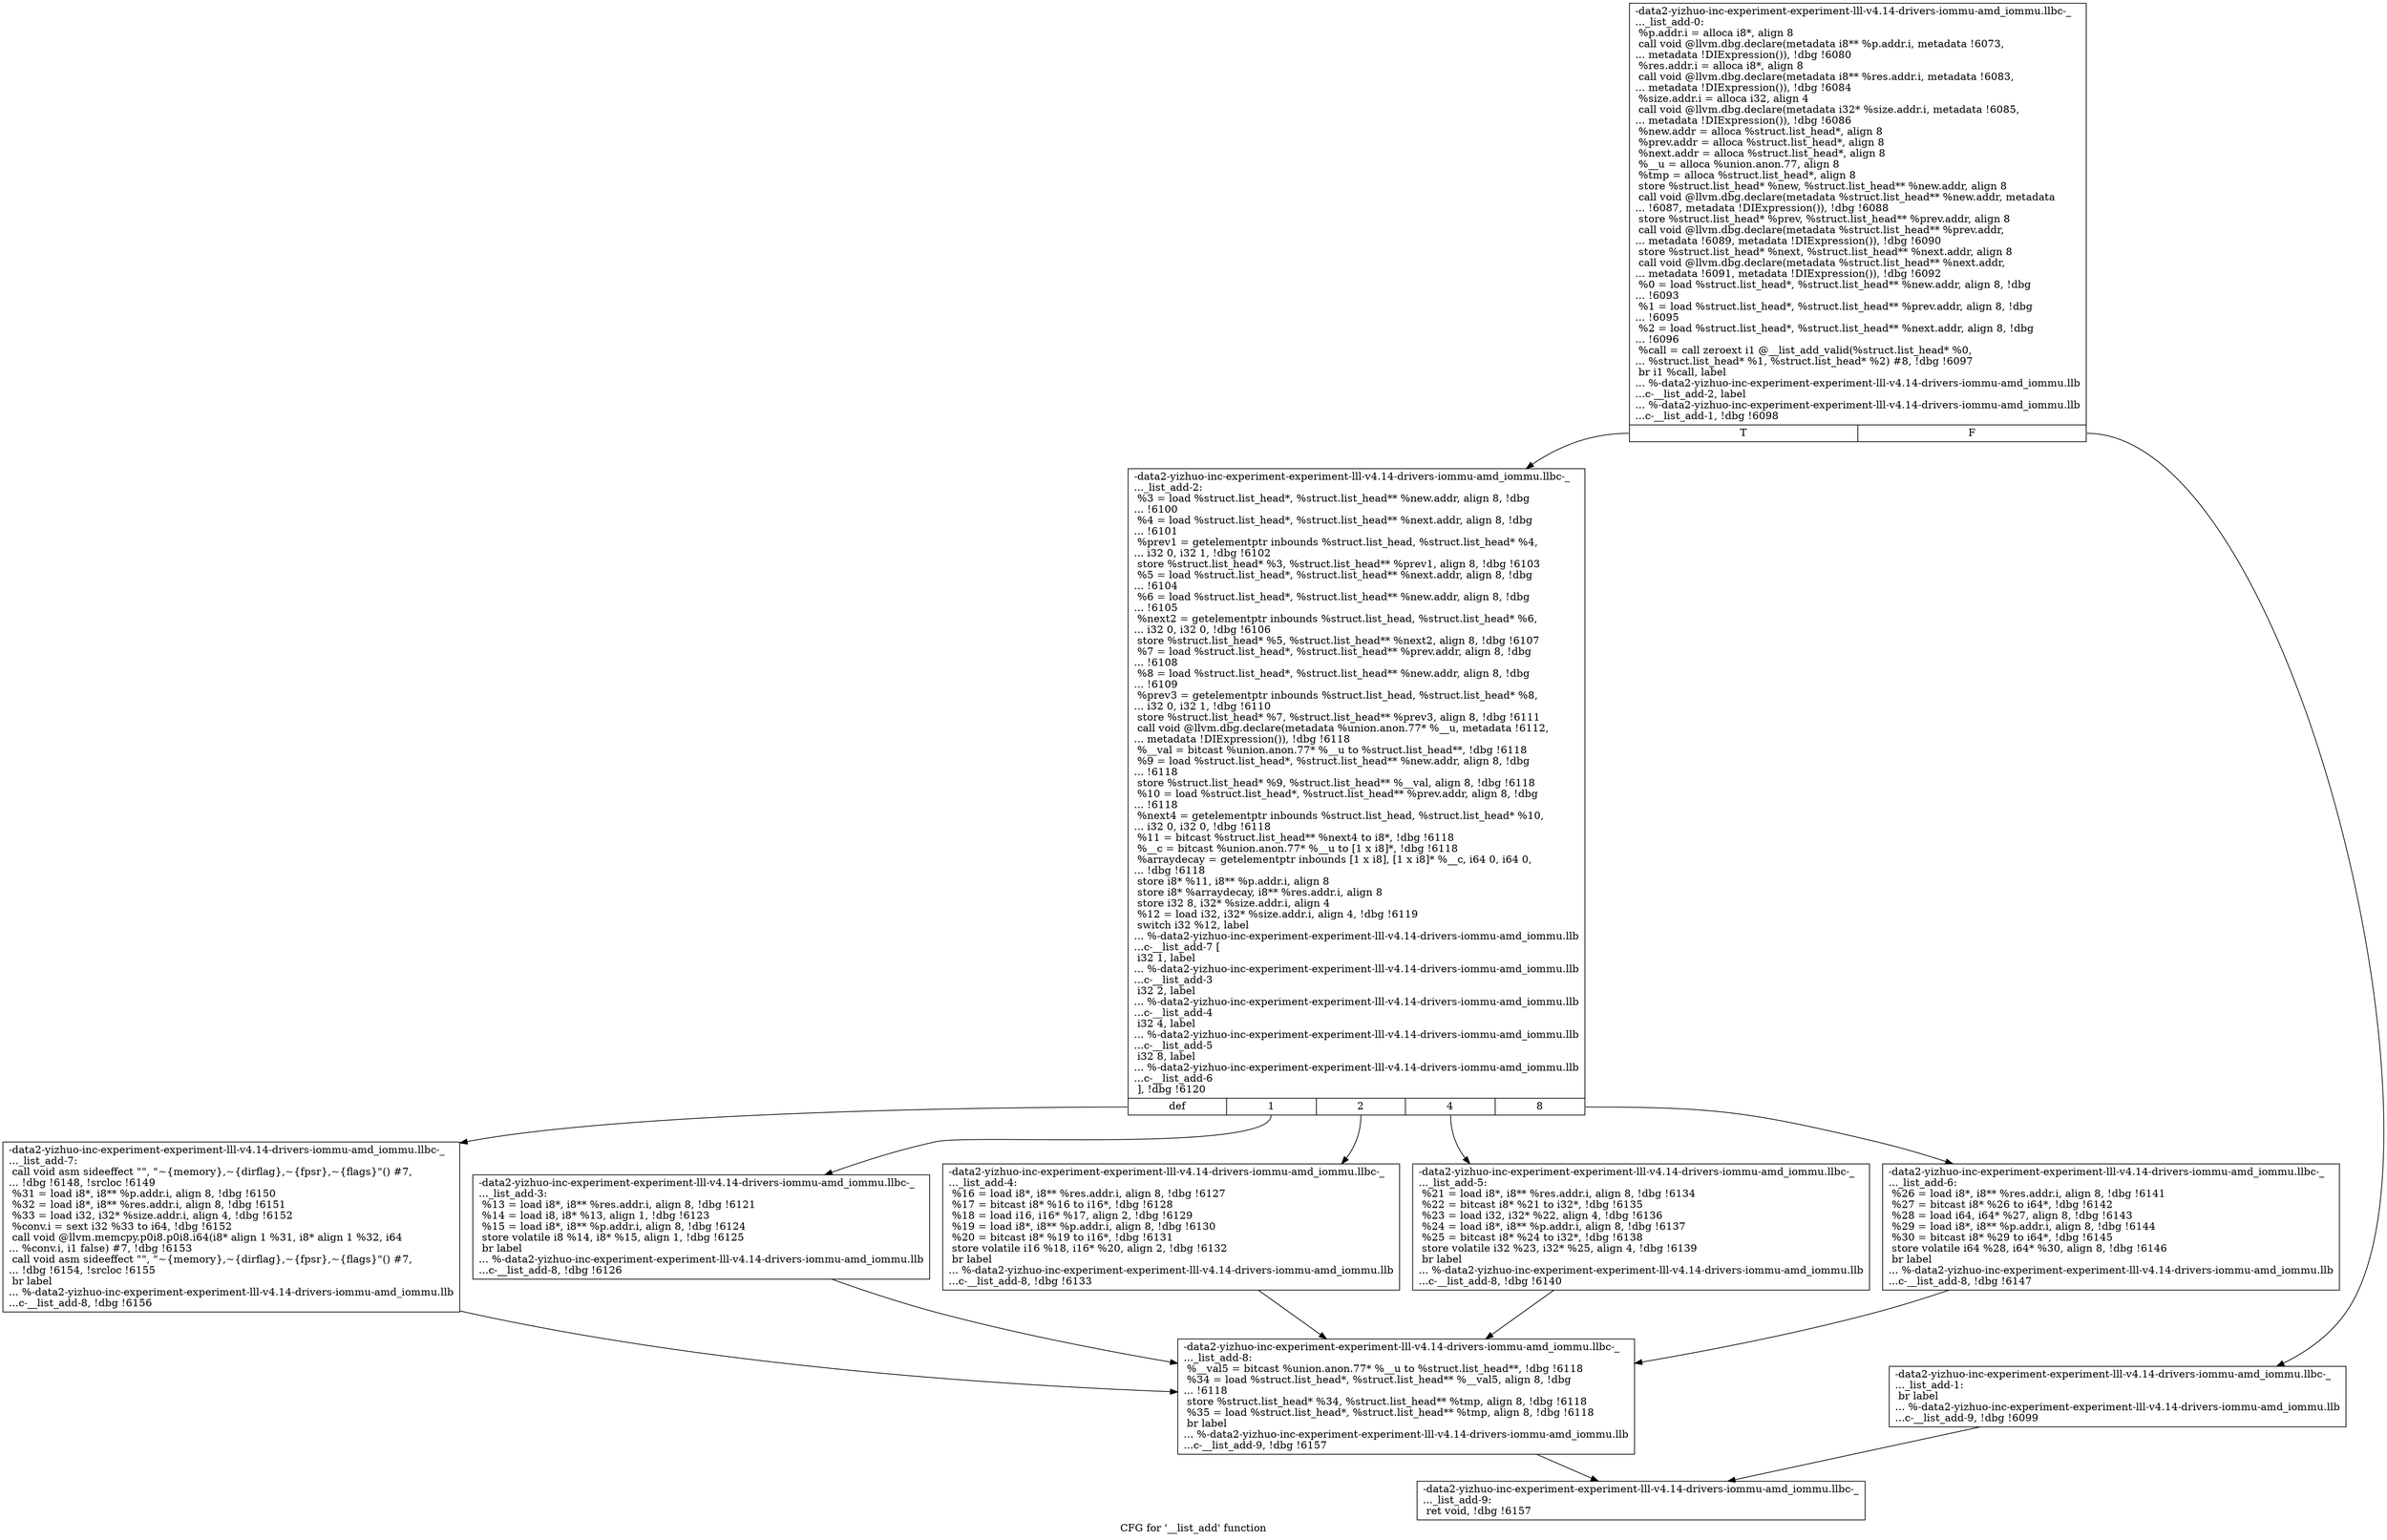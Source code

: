 digraph "CFG for '__list_add' function" {
	label="CFG for '__list_add' function";

	Node0x561b9477cc50 [shape=record,label="{-data2-yizhuo-inc-experiment-experiment-lll-v4.14-drivers-iommu-amd_iommu.llbc-_\l..._list_add-0:\l  %p.addr.i = alloca i8*, align 8\l  call void @llvm.dbg.declare(metadata i8** %p.addr.i, metadata !6073,\l... metadata !DIExpression()), !dbg !6080\l  %res.addr.i = alloca i8*, align 8\l  call void @llvm.dbg.declare(metadata i8** %res.addr.i, metadata !6083,\l... metadata !DIExpression()), !dbg !6084\l  %size.addr.i = alloca i32, align 4\l  call void @llvm.dbg.declare(metadata i32* %size.addr.i, metadata !6085,\l... metadata !DIExpression()), !dbg !6086\l  %new.addr = alloca %struct.list_head*, align 8\l  %prev.addr = alloca %struct.list_head*, align 8\l  %next.addr = alloca %struct.list_head*, align 8\l  %__u = alloca %union.anon.77, align 8\l  %tmp = alloca %struct.list_head*, align 8\l  store %struct.list_head* %new, %struct.list_head** %new.addr, align 8\l  call void @llvm.dbg.declare(metadata %struct.list_head** %new.addr, metadata\l... !6087, metadata !DIExpression()), !dbg !6088\l  store %struct.list_head* %prev, %struct.list_head** %prev.addr, align 8\l  call void @llvm.dbg.declare(metadata %struct.list_head** %prev.addr,\l... metadata !6089, metadata !DIExpression()), !dbg !6090\l  store %struct.list_head* %next, %struct.list_head** %next.addr, align 8\l  call void @llvm.dbg.declare(metadata %struct.list_head** %next.addr,\l... metadata !6091, metadata !DIExpression()), !dbg !6092\l  %0 = load %struct.list_head*, %struct.list_head** %new.addr, align 8, !dbg\l... !6093\l  %1 = load %struct.list_head*, %struct.list_head** %prev.addr, align 8, !dbg\l... !6095\l  %2 = load %struct.list_head*, %struct.list_head** %next.addr, align 8, !dbg\l... !6096\l  %call = call zeroext i1 @__list_add_valid(%struct.list_head* %0,\l... %struct.list_head* %1, %struct.list_head* %2) #8, !dbg !6097\l  br i1 %call, label\l... %-data2-yizhuo-inc-experiment-experiment-lll-v4.14-drivers-iommu-amd_iommu.llb\l...c-__list_add-2, label\l... %-data2-yizhuo-inc-experiment-experiment-lll-v4.14-drivers-iommu-amd_iommu.llb\l...c-__list_add-1, !dbg !6098\l|{<s0>T|<s1>F}}"];
	Node0x561b9477cc50:s0 -> Node0x561b9477da60;
	Node0x561b9477cc50:s1 -> Node0x561b9477da10;
	Node0x561b9477da10 [shape=record,label="{-data2-yizhuo-inc-experiment-experiment-lll-v4.14-drivers-iommu-amd_iommu.llbc-_\l..._list_add-1: \l  br label\l... %-data2-yizhuo-inc-experiment-experiment-lll-v4.14-drivers-iommu-amd_iommu.llb\l...c-__list_add-9, !dbg !6099\l}"];
	Node0x561b9477da10 -> Node0x561b9477dc90;
	Node0x561b9477da60 [shape=record,label="{-data2-yizhuo-inc-experiment-experiment-lll-v4.14-drivers-iommu-amd_iommu.llbc-_\l..._list_add-2: \l  %3 = load %struct.list_head*, %struct.list_head** %new.addr, align 8, !dbg\l... !6100\l  %4 = load %struct.list_head*, %struct.list_head** %next.addr, align 8, !dbg\l... !6101\l  %prev1 = getelementptr inbounds %struct.list_head, %struct.list_head* %4,\l... i32 0, i32 1, !dbg !6102\l  store %struct.list_head* %3, %struct.list_head** %prev1, align 8, !dbg !6103\l  %5 = load %struct.list_head*, %struct.list_head** %next.addr, align 8, !dbg\l... !6104\l  %6 = load %struct.list_head*, %struct.list_head** %new.addr, align 8, !dbg\l... !6105\l  %next2 = getelementptr inbounds %struct.list_head, %struct.list_head* %6,\l... i32 0, i32 0, !dbg !6106\l  store %struct.list_head* %5, %struct.list_head** %next2, align 8, !dbg !6107\l  %7 = load %struct.list_head*, %struct.list_head** %prev.addr, align 8, !dbg\l... !6108\l  %8 = load %struct.list_head*, %struct.list_head** %new.addr, align 8, !dbg\l... !6109\l  %prev3 = getelementptr inbounds %struct.list_head, %struct.list_head* %8,\l... i32 0, i32 1, !dbg !6110\l  store %struct.list_head* %7, %struct.list_head** %prev3, align 8, !dbg !6111\l  call void @llvm.dbg.declare(metadata %union.anon.77* %__u, metadata !6112,\l... metadata !DIExpression()), !dbg !6118\l  %__val = bitcast %union.anon.77* %__u to %struct.list_head**, !dbg !6118\l  %9 = load %struct.list_head*, %struct.list_head** %new.addr, align 8, !dbg\l... !6118\l  store %struct.list_head* %9, %struct.list_head** %__val, align 8, !dbg !6118\l  %10 = load %struct.list_head*, %struct.list_head** %prev.addr, align 8, !dbg\l... !6118\l  %next4 = getelementptr inbounds %struct.list_head, %struct.list_head* %10,\l... i32 0, i32 0, !dbg !6118\l  %11 = bitcast %struct.list_head** %next4 to i8*, !dbg !6118\l  %__c = bitcast %union.anon.77* %__u to [1 x i8]*, !dbg !6118\l  %arraydecay = getelementptr inbounds [1 x i8], [1 x i8]* %__c, i64 0, i64 0,\l... !dbg !6118\l  store i8* %11, i8** %p.addr.i, align 8\l  store i8* %arraydecay, i8** %res.addr.i, align 8\l  store i32 8, i32* %size.addr.i, align 4\l  %12 = load i32, i32* %size.addr.i, align 4, !dbg !6119\l  switch i32 %12, label\l... %-data2-yizhuo-inc-experiment-experiment-lll-v4.14-drivers-iommu-amd_iommu.llb\l...c-__list_add-7 [\l    i32 1, label\l... %-data2-yizhuo-inc-experiment-experiment-lll-v4.14-drivers-iommu-amd_iommu.llb\l...c-__list_add-3\l    i32 2, label\l... %-data2-yizhuo-inc-experiment-experiment-lll-v4.14-drivers-iommu-amd_iommu.llb\l...c-__list_add-4\l    i32 4, label\l... %-data2-yizhuo-inc-experiment-experiment-lll-v4.14-drivers-iommu-amd_iommu.llb\l...c-__list_add-5\l    i32 8, label\l... %-data2-yizhuo-inc-experiment-experiment-lll-v4.14-drivers-iommu-amd_iommu.llb\l...c-__list_add-6\l  ], !dbg !6120\l|{<s0>def|<s1>1|<s2>2|<s3>4|<s4>8}}"];
	Node0x561b9477da60:s0 -> Node0x561b9477dbf0;
	Node0x561b9477da60:s1 -> Node0x561b9477dab0;
	Node0x561b9477da60:s2 -> Node0x561b9477db00;
	Node0x561b9477da60:s3 -> Node0x561b9477db50;
	Node0x561b9477da60:s4 -> Node0x561b9477dba0;
	Node0x561b9477dab0 [shape=record,label="{-data2-yizhuo-inc-experiment-experiment-lll-v4.14-drivers-iommu-amd_iommu.llbc-_\l..._list_add-3: \l  %13 = load i8*, i8** %res.addr.i, align 8, !dbg !6121\l  %14 = load i8, i8* %13, align 1, !dbg !6123\l  %15 = load i8*, i8** %p.addr.i, align 8, !dbg !6124\l  store volatile i8 %14, i8* %15, align 1, !dbg !6125\l  br label\l... %-data2-yizhuo-inc-experiment-experiment-lll-v4.14-drivers-iommu-amd_iommu.llb\l...c-__list_add-8, !dbg !6126\l}"];
	Node0x561b9477dab0 -> Node0x561b9477dc40;
	Node0x561b9477db00 [shape=record,label="{-data2-yizhuo-inc-experiment-experiment-lll-v4.14-drivers-iommu-amd_iommu.llbc-_\l..._list_add-4: \l  %16 = load i8*, i8** %res.addr.i, align 8, !dbg !6127\l  %17 = bitcast i8* %16 to i16*, !dbg !6128\l  %18 = load i16, i16* %17, align 2, !dbg !6129\l  %19 = load i8*, i8** %p.addr.i, align 8, !dbg !6130\l  %20 = bitcast i8* %19 to i16*, !dbg !6131\l  store volatile i16 %18, i16* %20, align 2, !dbg !6132\l  br label\l... %-data2-yizhuo-inc-experiment-experiment-lll-v4.14-drivers-iommu-amd_iommu.llb\l...c-__list_add-8, !dbg !6133\l}"];
	Node0x561b9477db00 -> Node0x561b9477dc40;
	Node0x561b9477db50 [shape=record,label="{-data2-yizhuo-inc-experiment-experiment-lll-v4.14-drivers-iommu-amd_iommu.llbc-_\l..._list_add-5: \l  %21 = load i8*, i8** %res.addr.i, align 8, !dbg !6134\l  %22 = bitcast i8* %21 to i32*, !dbg !6135\l  %23 = load i32, i32* %22, align 4, !dbg !6136\l  %24 = load i8*, i8** %p.addr.i, align 8, !dbg !6137\l  %25 = bitcast i8* %24 to i32*, !dbg !6138\l  store volatile i32 %23, i32* %25, align 4, !dbg !6139\l  br label\l... %-data2-yizhuo-inc-experiment-experiment-lll-v4.14-drivers-iommu-amd_iommu.llb\l...c-__list_add-8, !dbg !6140\l}"];
	Node0x561b9477db50 -> Node0x561b9477dc40;
	Node0x561b9477dba0 [shape=record,label="{-data2-yizhuo-inc-experiment-experiment-lll-v4.14-drivers-iommu-amd_iommu.llbc-_\l..._list_add-6: \l  %26 = load i8*, i8** %res.addr.i, align 8, !dbg !6141\l  %27 = bitcast i8* %26 to i64*, !dbg !6142\l  %28 = load i64, i64* %27, align 8, !dbg !6143\l  %29 = load i8*, i8** %p.addr.i, align 8, !dbg !6144\l  %30 = bitcast i8* %29 to i64*, !dbg !6145\l  store volatile i64 %28, i64* %30, align 8, !dbg !6146\l  br label\l... %-data2-yizhuo-inc-experiment-experiment-lll-v4.14-drivers-iommu-amd_iommu.llb\l...c-__list_add-8, !dbg !6147\l}"];
	Node0x561b9477dba0 -> Node0x561b9477dc40;
	Node0x561b9477dbf0 [shape=record,label="{-data2-yizhuo-inc-experiment-experiment-lll-v4.14-drivers-iommu-amd_iommu.llbc-_\l..._list_add-7: \l  call void asm sideeffect \"\", \"~\{memory\},~\{dirflag\},~\{fpsr\},~\{flags\}\"() #7,\l... !dbg !6148, !srcloc !6149\l  %31 = load i8*, i8** %p.addr.i, align 8, !dbg !6150\l  %32 = load i8*, i8** %res.addr.i, align 8, !dbg !6151\l  %33 = load i32, i32* %size.addr.i, align 4, !dbg !6152\l  %conv.i = sext i32 %33 to i64, !dbg !6152\l  call void @llvm.memcpy.p0i8.p0i8.i64(i8* align 1 %31, i8* align 1 %32, i64\l... %conv.i, i1 false) #7, !dbg !6153\l  call void asm sideeffect \"\", \"~\{memory\},~\{dirflag\},~\{fpsr\},~\{flags\}\"() #7,\l... !dbg !6154, !srcloc !6155\l  br label\l... %-data2-yizhuo-inc-experiment-experiment-lll-v4.14-drivers-iommu-amd_iommu.llb\l...c-__list_add-8, !dbg !6156\l}"];
	Node0x561b9477dbf0 -> Node0x561b9477dc40;
	Node0x561b9477dc40 [shape=record,label="{-data2-yizhuo-inc-experiment-experiment-lll-v4.14-drivers-iommu-amd_iommu.llbc-_\l..._list_add-8: \l  %__val5 = bitcast %union.anon.77* %__u to %struct.list_head**, !dbg !6118\l  %34 = load %struct.list_head*, %struct.list_head** %__val5, align 8, !dbg\l... !6118\l  store %struct.list_head* %34, %struct.list_head** %tmp, align 8, !dbg !6118\l  %35 = load %struct.list_head*, %struct.list_head** %tmp, align 8, !dbg !6118\l  br label\l... %-data2-yizhuo-inc-experiment-experiment-lll-v4.14-drivers-iommu-amd_iommu.llb\l...c-__list_add-9, !dbg !6157\l}"];
	Node0x561b9477dc40 -> Node0x561b9477dc90;
	Node0x561b9477dc90 [shape=record,label="{-data2-yizhuo-inc-experiment-experiment-lll-v4.14-drivers-iommu-amd_iommu.llbc-_\l..._list_add-9: \l  ret void, !dbg !6157\l}"];
}
